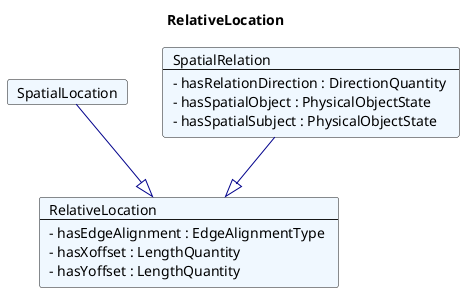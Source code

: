 @startuml
Title RelativeLocation 

Card RelativeLocation #F0F8FF [
RelativeLocation
----
- hasEdgeAlignment : EdgeAlignmentType 
- hasXoffset : LengthQuantity 
- hasYoffset : LengthQuantity 
]
Card SpatialLocation #F0F8FF [
SpatialLocation
]
SpatialLocation --|> RelativeLocation  #00008B 
Card SpatialRelation #F0F8FF [
SpatialRelation
----
- hasRelationDirection : DirectionQuantity 
- hasSpatialObject : PhysicalObjectState 
- hasSpatialSubject : PhysicalObjectState 
]
SpatialRelation --|> RelativeLocation  #00008B 
@enduml